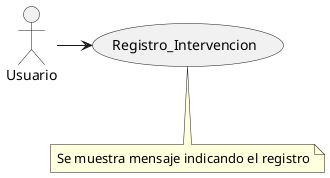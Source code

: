 @startuml
actor Usuario as actor1
usecase Registro_Intervencion as UC1

actor1 -> UC1

note "Se muestra mensaje indicando el registro" as N1
(UC1) .. N1
@enduml